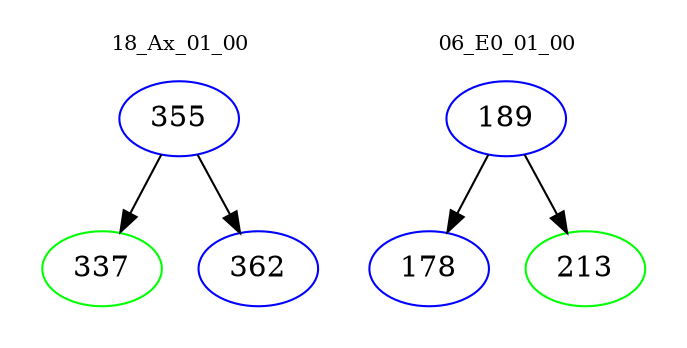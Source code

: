 digraph{
subgraph cluster_0 {
color = white
label = "18_Ax_01_00";
fontsize=10;
T0_355 [label="355", color="blue"]
T0_355 -> T0_337 [color="black"]
T0_337 [label="337", color="green"]
T0_355 -> T0_362 [color="black"]
T0_362 [label="362", color="blue"]
}
subgraph cluster_1 {
color = white
label = "06_E0_01_00";
fontsize=10;
T1_189 [label="189", color="blue"]
T1_189 -> T1_178 [color="black"]
T1_178 [label="178", color="blue"]
T1_189 -> T1_213 [color="black"]
T1_213 [label="213", color="green"]
}
}
